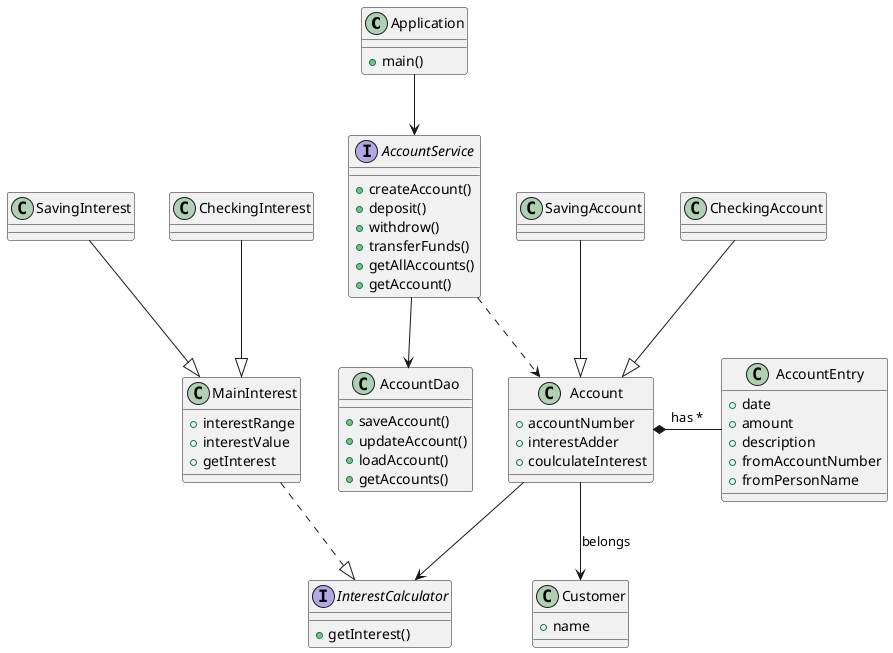 @startuml
class Application{
    +main()
}
interface AccountService{
    +createAccount()
    +deposit()
    +withdrow()
    +transferFunds()
    +getAllAccounts()
    +getAccount()
}
class AccountDao{
    +saveAccount()
    +updateAccount()
    +loadAccount()
    +getAccounts()
}
class Account{
    +accountNumber
    +interestAdder
    +coulculateInterest
}

class SavingAccount
class CheckingAccount
class Customer {
    +name
}

class AccountEntry {
    +date
    +amount
    +description
    +fromAccountNumber
    +fromPersonName
}
'Adding interest interface
interface InterestCalculator {
    +getInterest()
}

class MainInterest{
    +interestRange
    +interestValue
    +getInterest
}
class SavingInterest {
}
class CheckingInterest {
}
Application --> AccountService
AccountService --> AccountDao
AccountService ..> Account
Account --> Customer : belongs
Account *- AccountEntry: has *
SavingAccount --|> Account
CheckingAccount --|> Account
MainInterest ..|> InterestCalculator
CheckingInterest --|> MainInterest
SavingInterest --|> MainInterest
Account --> InterestCalculator
@enduml